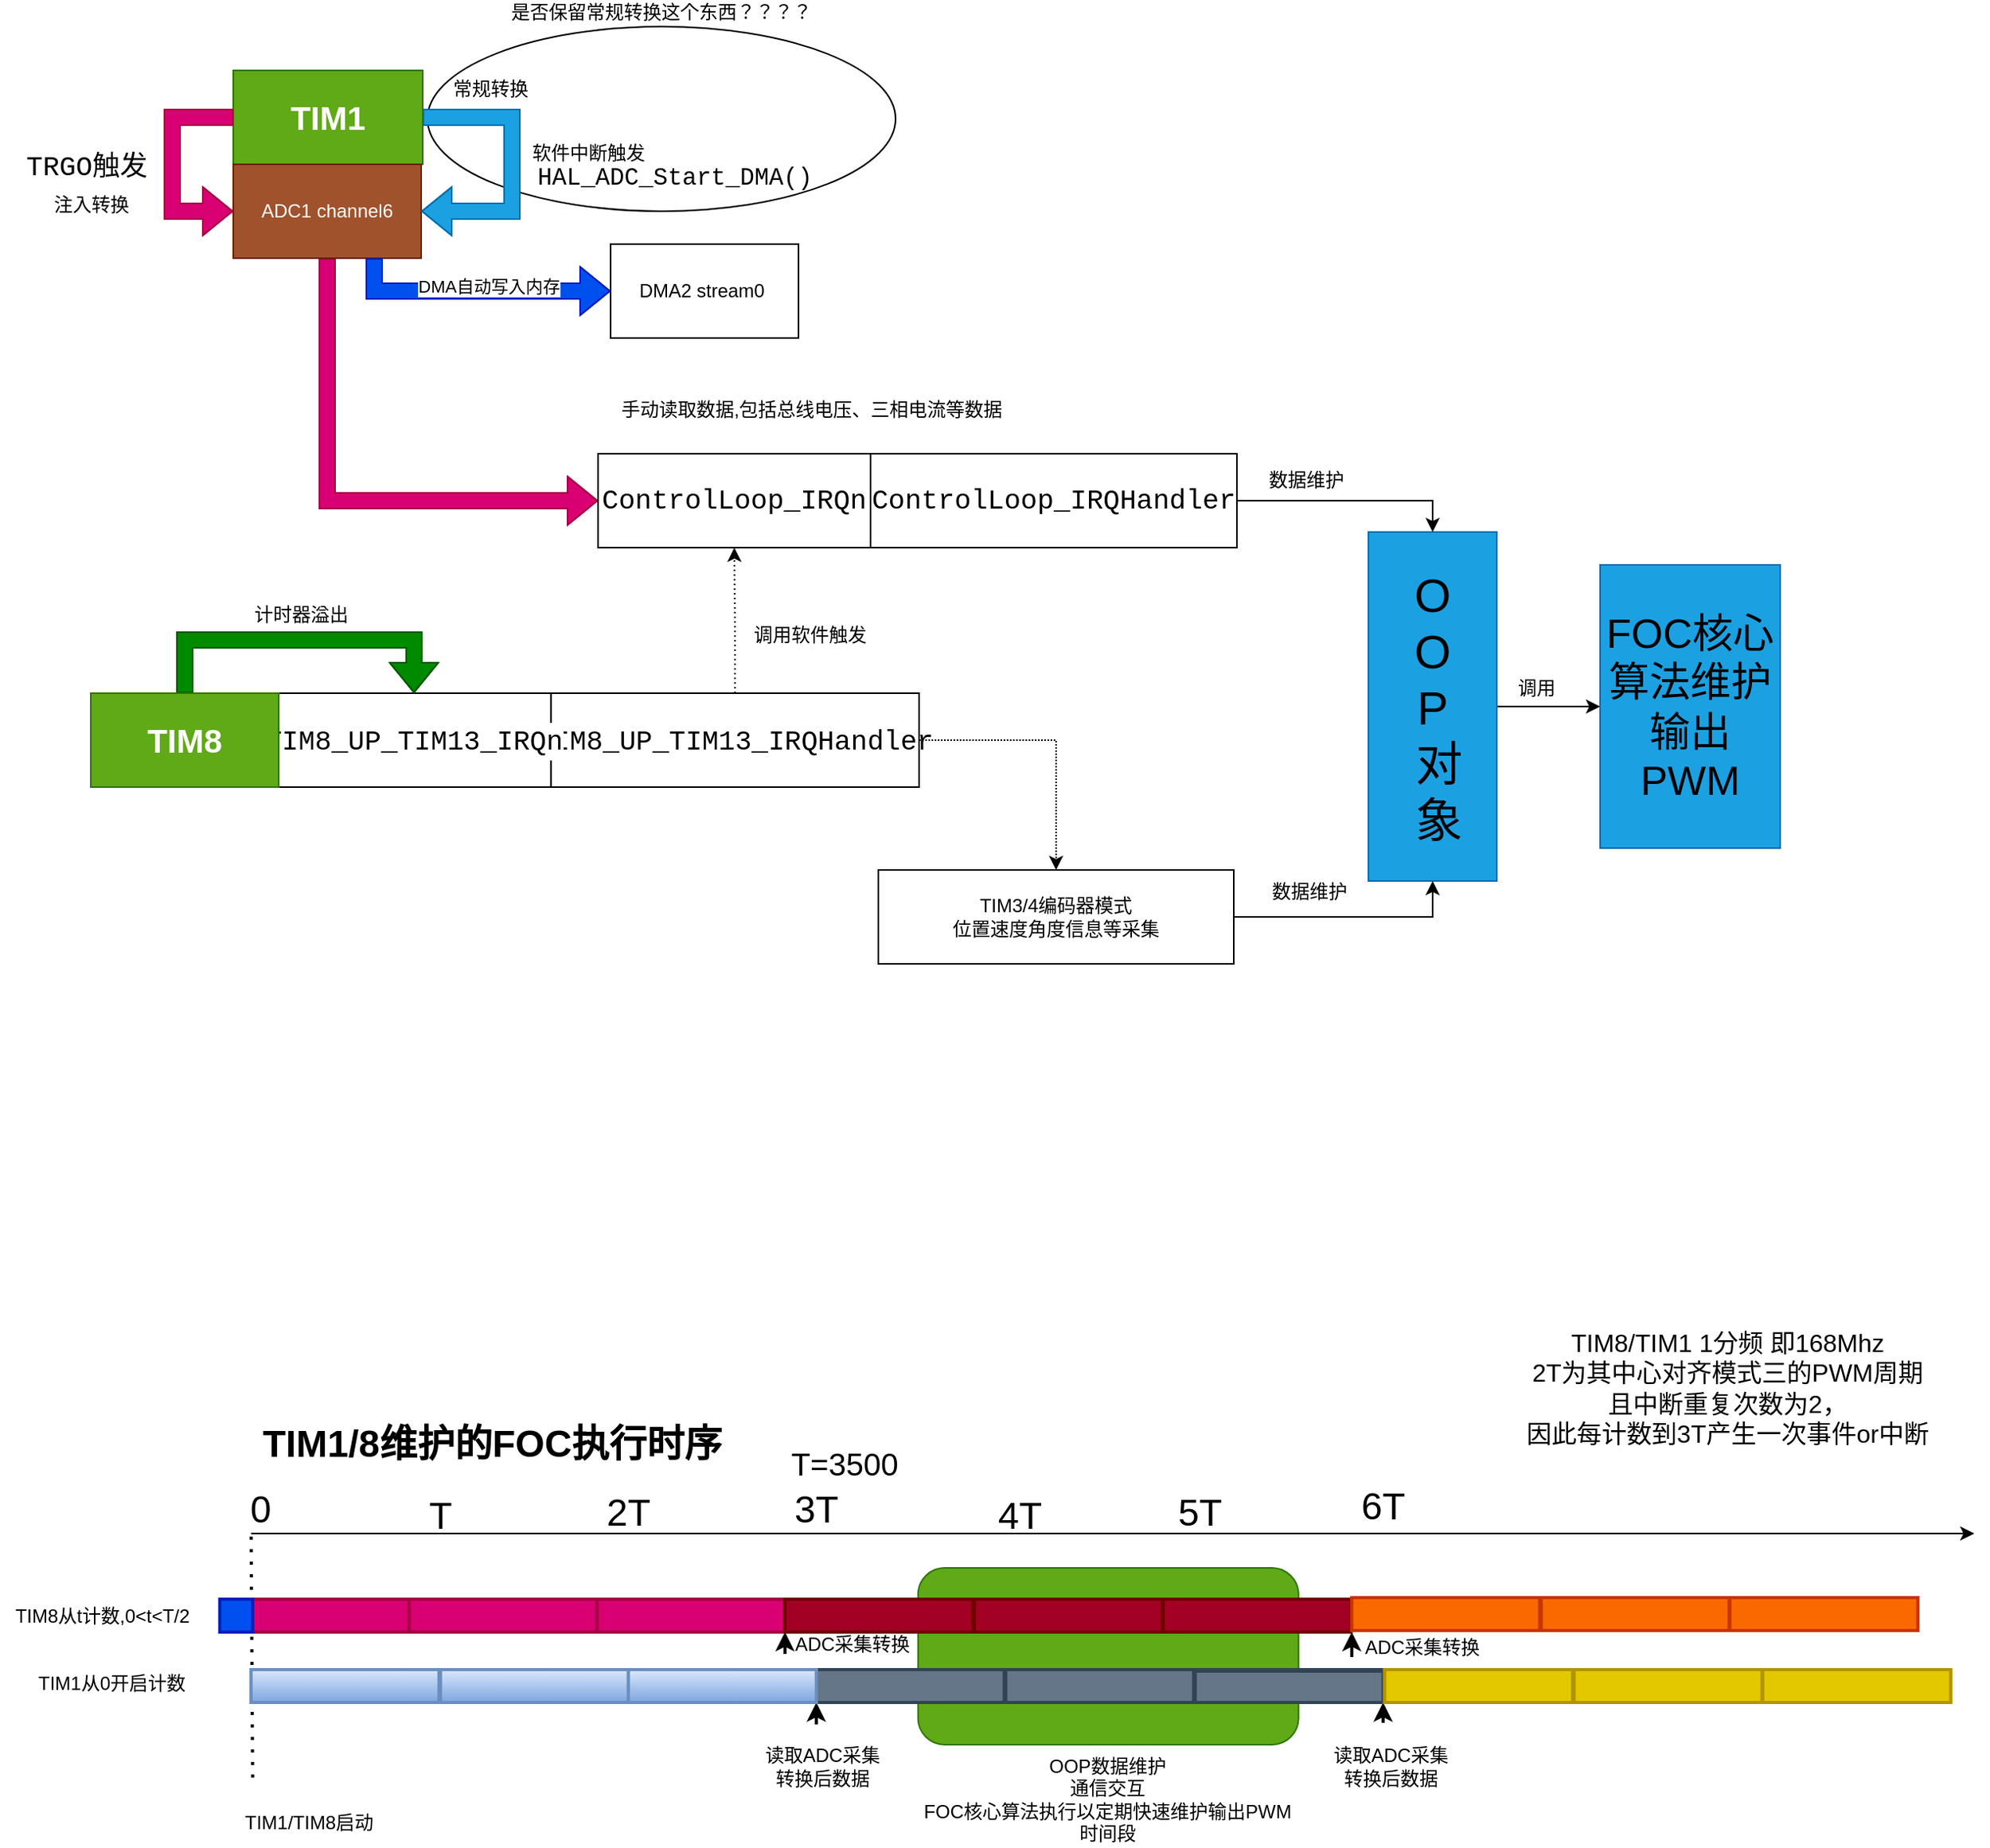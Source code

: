 <mxfile border="50" scale="3" compressed="false" locked="false" version="26.0.13">
  <diagram name="Blank" id="YmL12bMKpDGza6XwsDPr">
    <mxGraphModel dx="-107" dy="1356" grid="0" gridSize="1" guides="1" tooltips="1" connect="1" arrows="1" fold="1" page="1" pageScale="1" pageWidth="1169" pageHeight="827" background="none" math="1" shadow="0">
      <root>
        <mxCell id="X5NqExCQtvZxIxQ7pmgY-0" />
        <mxCell id="1" parent="X5NqExCQtvZxIxQ7pmgY-0" />
        <mxCell id="xTuEtZoCW5tBsWcaGFDS-93" value="&lt;div&gt;OOP数据维护&lt;/div&gt;&lt;div&gt;通信交互&lt;/div&gt;FOC核心算法执行以定期快速维护输出PWM&lt;div&gt;时间段&lt;/div&gt;" style="rounded=1;whiteSpace=wrap;html=1;fillColor=#60a917;fontColor=default;strokeColor=#2D7600;labelPosition=center;verticalLabelPosition=bottom;align=center;verticalAlign=top;" parent="1" vertex="1">
          <mxGeometry x="2119.36" y="291" width="243" height="113" as="geometry" />
        </mxCell>
        <mxCell id="xTuEtZoCW5tBsWcaGFDS-2" value="是否保留常规转换这个东西？？？？" style="ellipse;whiteSpace=wrap;html=1;labelPosition=center;verticalLabelPosition=top;align=center;verticalAlign=bottom;" parent="1" vertex="1">
          <mxGeometry x="1806" y="-694" width="299" height="118" as="geometry" />
        </mxCell>
        <mxCell id="fBpoeWpFDzhCI_No8cf7-5" style="edgeStyle=orthogonalEdgeStyle;rounded=0;orthogonalLoop=1;jettySize=auto;html=1;exitX=0.5;exitY=1;exitDx=0;exitDy=0;entryX=0;entryY=0.5;entryDx=0;entryDy=0;fillColor=#d80073;strokeColor=#A50040;shape=flexArrow;" parent="1" source="fBpoeWpFDzhCI_No8cf7-6" target="fBpoeWpFDzhCI_No8cf7-16" edge="1">
          <mxGeometry relative="1" as="geometry" />
        </mxCell>
        <mxCell id="fBpoeWpFDzhCI_No8cf7-9" value="软件中断触发&lt;div&gt;&amp;nbsp;&lt;span style=&quot;font-family: Consolas, &amp;quot;Courier New&amp;quot;, monospace; font-size: 15.4px; white-space-collapse: preserve;&quot;&gt;HAL_ADC_Start_DMA&lt;/span&gt;&lt;span style=&quot;font-family: Consolas, &amp;quot;Courier New&amp;quot;, monospace; font-size: 15.4px; white-space-collapse: preserve;&quot;&gt;&lt;font&gt;()&lt;/font&gt;&lt;/span&gt;&lt;/div&gt;" style="text;html=1;align=left;verticalAlign=middle;resizable=0;points=[];autosize=1;strokeColor=none;fillColor=none;fontColor=default;" parent="1" vertex="1">
          <mxGeometry x="1871" y="-627" width="183" height="46" as="geometry" />
        </mxCell>
        <mxCell id="fBpoeWpFDzhCI_No8cf7-10" value="DMA2 stream0&amp;nbsp;" style="whiteSpace=wrap;html=1;" parent="1" vertex="1">
          <mxGeometry x="1923" y="-555" width="120" height="60" as="geometry" />
        </mxCell>
        <mxCell id="fBpoeWpFDzhCI_No8cf7-11" value="常规转换" style="text;html=1;align=center;verticalAlign=middle;resizable=0;points=[];autosize=1;strokeColor=none;fillColor=none;" parent="1" vertex="1">
          <mxGeometry x="1813" y="-667" width="66" height="26" as="geometry" />
        </mxCell>
        <mxCell id="fBpoeWpFDzhCI_No8cf7-12" value="DMA数据传输" style="text;html=1;align=center;verticalAlign=middle;resizable=0;points=[];autosize=1;strokeColor=none;fillColor=none;" parent="1" vertex="1">
          <mxGeometry x="1689.5" y="-610" width="93" height="26" as="geometry" />
        </mxCell>
        <mxCell id="fBpoeWpFDzhCI_No8cf7-13" value="手动读取数据,包括总线电压、&lt;span style=&quot;background-color: transparent; color: light-dark(rgb(0, 0, 0), rgb(255, 255, 255));&quot;&gt;三相电流等数据&lt;/span&gt;" style="text;html=1;align=center;verticalAlign=middle;resizable=0;points=[];autosize=1;strokeColor=none;fillColor=none;" parent="1" vertex="1">
          <mxGeometry x="1916" y="-464" width="270" height="30" as="geometry" />
        </mxCell>
        <mxCell id="fBpoeWpFDzhCI_No8cf7-14" value="" style="group" parent="1" vertex="1" connectable="0">
          <mxGeometry x="1915" y="-421" width="408" height="60" as="geometry" />
        </mxCell>
        <mxCell id="xTuEtZoCW5tBsWcaGFDS-6" value="" style="group" parent="fBpoeWpFDzhCI_No8cf7-14" vertex="1" connectable="0">
          <mxGeometry width="408" height="60" as="geometry" />
        </mxCell>
        <mxCell id="fBpoeWpFDzhCI_No8cf7-15" value="&lt;span style=&quot;font-family: Consolas, &amp;quot;Courier New&amp;quot;, monospace; font-size: 17.6px; text-align: left; white-space: pre;&quot;&gt;ControlLoop_IRQHandler&lt;/span&gt;" style="rounded=0;whiteSpace=wrap;html=1;" parent="xTuEtZoCW5tBsWcaGFDS-6" vertex="1">
          <mxGeometry x="174" width="234" height="60" as="geometry" />
        </mxCell>
        <mxCell id="fBpoeWpFDzhCI_No8cf7-16" value="&lt;span style=&quot;font-family: Consolas, &amp;quot;Courier New&amp;quot;, monospace; font-size: 17.6px; font-style: normal; font-variant-ligatures: normal; font-variant-caps: normal; font-weight: 400; letter-spacing: normal; orphans: 2; text-align: left; text-indent: 0px; text-transform: none; widows: 2; word-spacing: 0px; -webkit-text-stroke-width: 0px; white-space: pre; text-decoration-thickness: initial; text-decoration-style: initial; text-decoration-color: initial; float: none; display: inline !important;&quot;&gt;ControlLoop_IRQn&lt;/span&gt;" style="rounded=0;whiteSpace=wrap;html=1;fontColor=default;labelBackgroundColor=none;" parent="xTuEtZoCW5tBsWcaGFDS-6" vertex="1">
          <mxGeometry width="174" height="60" as="geometry" />
        </mxCell>
        <mxCell id="fBpoeWpFDzhCI_No8cf7-20" style="edgeStyle=orthogonalEdgeStyle;rounded=0;orthogonalLoop=1;jettySize=auto;html=1;exitX=0.5;exitY=0;exitDx=0;exitDy=0;entryX=0.5;entryY=1;entryDx=0;entryDy=0;dashed=1;dashPattern=1 2;" parent="1" source="fBpoeWpFDzhCI_No8cf7-18" target="fBpoeWpFDzhCI_No8cf7-16" edge="1">
          <mxGeometry relative="1" as="geometry" />
        </mxCell>
        <mxCell id="fBpoeWpFDzhCI_No8cf7-21" value="调用软件触发" style="text;html=1;align=center;verticalAlign=middle;resizable=0;points=[];autosize=1;strokeColor=none;fillColor=none;" parent="1" vertex="1">
          <mxGeometry x="2005" y="-318" width="90" height="26" as="geometry" />
        </mxCell>
        <mxCell id="fBpoeWpFDzhCI_No8cf7-24" value="计时器溢出" style="text;html=1;align=center;verticalAlign=middle;resizable=0;points=[];autosize=1;strokeColor=none;fillColor=none;" parent="1" vertex="1">
          <mxGeometry x="1686" y="-331" width="78" height="26" as="geometry" />
        </mxCell>
        <mxCell id="fBpoeWpFDzhCI_No8cf7-25" value="TIM1/8维护的FOC执行时序" style="text;html=1;align=center;verticalAlign=middle;resizable=0;points=[];autosize=1;strokeColor=none;fillColor=none;fontStyle=1;fontSize=24;" parent="1" vertex="1">
          <mxGeometry x="1691.36" y="191" width="312" height="42" as="geometry" />
        </mxCell>
        <mxCell id="xTuEtZoCW5tBsWcaGFDS-12" style="edgeStyle=orthogonalEdgeStyle;rounded=0;orthogonalLoop=1;jettySize=auto;html=1;exitX=1;exitY=0.5;exitDx=0;exitDy=0;entryX=0;entryY=0.5;entryDx=0;entryDy=0;" parent="1" source="fBpoeWpFDzhCI_No8cf7-27" target="xTuEtZoCW5tBsWcaGFDS-10" edge="1">
          <mxGeometry relative="1" as="geometry" />
        </mxCell>
        <mxCell id="fBpoeWpFDzhCI_No8cf7-27" value="O&lt;div&gt;O&lt;/div&gt;&lt;div&gt;P&lt;/div&gt;&lt;div&gt;&amp;nbsp;对&lt;/div&gt;&lt;div&gt;&amp;nbsp;象&lt;/div&gt;" style="rounded=0;whiteSpace=wrap;html=1;fillColor=#1ba1e2;fontColor=default;strokeColor=#006EAF;fontSize=30;" parent="1" vertex="1">
          <mxGeometry x="2407" y="-371" width="82" height="223" as="geometry" />
        </mxCell>
        <mxCell id="xTuEtZoCW5tBsWcaGFDS-15" style="edgeStyle=orthogonalEdgeStyle;rounded=0;orthogonalLoop=1;jettySize=auto;html=1;exitX=1;exitY=0.5;exitDx=0;exitDy=0;entryX=0.5;entryY=1;entryDx=0;entryDy=0;" parent="1" source="fBpoeWpFDzhCI_No8cf7-31" target="fBpoeWpFDzhCI_No8cf7-27" edge="1">
          <mxGeometry relative="1" as="geometry" />
        </mxCell>
        <mxCell id="fBpoeWpFDzhCI_No8cf7-31" value="TIM3/4编码器模式&lt;div&gt;位置速度角度信息等采集&lt;/div&gt;" style="rounded=0;whiteSpace=wrap;html=1;" parent="1" vertex="1">
          <mxGeometry x="2094" y="-155" width="227" height="60" as="geometry" />
        </mxCell>
        <mxCell id="fBpoeWpFDzhCI_No8cf7-30" style="edgeStyle=orthogonalEdgeStyle;rounded=0;orthogonalLoop=1;jettySize=auto;html=1;exitX=1;exitY=0.5;exitDx=0;exitDy=0;entryX=0.5;entryY=0;entryDx=0;entryDy=0;dashed=1;dashPattern=1 1;" parent="1" source="fBpoeWpFDzhCI_No8cf7-18" target="fBpoeWpFDzhCI_No8cf7-31" edge="1">
          <mxGeometry relative="1" as="geometry">
            <mxPoint x="2035.588" y="-223.706" as="targetPoint" />
          </mxGeometry>
        </mxCell>
        <mxCell id="fBpoeWpFDzhCI_No8cf7-33" value="" style="endArrow=classic;html=1;rounded=0;" parent="1" edge="1">
          <mxGeometry width="50" height="50" relative="1" as="geometry">
            <mxPoint x="1693.36" y="269" as="sourcePoint" />
            <mxPoint x="2794" y="269" as="targetPoint" />
          </mxGeometry>
        </mxCell>
        <mxCell id="fBpoeWpFDzhCI_No8cf7-34" value="0" style="text;html=1;align=center;verticalAlign=middle;resizable=0;points=[];autosize=1;strokeColor=none;fillColor=none;fontSize=24;" parent="1" vertex="1">
          <mxGeometry x="1683.36" y="233" width="31" height="41" as="geometry" />
        </mxCell>
        <mxCell id="xTuEtZoCW5tBsWcaGFDS-10" value="FOC核心算法维护输出PWM" style="whiteSpace=wrap;html=1;fontSize=26;fillColor=#1ba1e2;strokeColor=#006EAF;fontColor=default;rounded=0;" parent="1" vertex="1">
          <mxGeometry x="2555" y="-350" width="115" height="181" as="geometry" />
        </mxCell>
        <mxCell id="xTuEtZoCW5tBsWcaGFDS-13" value="调用" style="text;html=1;align=center;verticalAlign=middle;resizable=0;points=[];autosize=1;strokeColor=none;fillColor=none;" parent="1" vertex="1">
          <mxGeometry x="2492" y="-285" width="43" height="27" as="geometry" />
        </mxCell>
        <mxCell id="xTuEtZoCW5tBsWcaGFDS-14" style="edgeStyle=orthogonalEdgeStyle;rounded=0;orthogonalLoop=1;jettySize=auto;html=1;exitX=1;exitY=0.5;exitDx=0;exitDy=0;entryX=0.5;entryY=0;entryDx=0;entryDy=0;" parent="1" source="fBpoeWpFDzhCI_No8cf7-15" target="fBpoeWpFDzhCI_No8cf7-27" edge="1">
          <mxGeometry relative="1" as="geometry" />
        </mxCell>
        <mxCell id="xTuEtZoCW5tBsWcaGFDS-16" value="数据维护" style="text;html=1;align=center;verticalAlign=middle;resizable=0;points=[];autosize=1;strokeColor=none;fillColor=none;" parent="1" vertex="1">
          <mxGeometry x="2333" y="-418" width="67" height="27" as="geometry" />
        </mxCell>
        <mxCell id="xTuEtZoCW5tBsWcaGFDS-17" value="数据维护" style="text;html=1;align=center;verticalAlign=middle;resizable=0;points=[];autosize=1;strokeColor=none;fillColor=none;" parent="1" vertex="1">
          <mxGeometry x="2335" y="-155" width="67" height="27" as="geometry" />
        </mxCell>
        <mxCell id="xTuEtZoCW5tBsWcaGFDS-18" value="" style="group" parent="1" vertex="1" connectable="0">
          <mxGeometry x="1591" y="-268" width="529" height="60" as="geometry" />
        </mxCell>
        <mxCell id="fBpoeWpFDzhCI_No8cf7-17" value="" style="group" parent="xTuEtZoCW5tBsWcaGFDS-18" vertex="1" connectable="0">
          <mxGeometry x="119" width="410" height="60" as="geometry" />
        </mxCell>
        <mxCell id="fBpoeWpFDzhCI_No8cf7-18" value="&lt;div style=&quot;font-family: Consolas, &amp;quot;Courier New&amp;quot;, monospace; font-size: 17.6px; line-height: 24px; white-space: pre;&quot;&gt;&lt;span style=&quot;&quot;&gt;TIM8_UP_TIM13_IRQHandler&lt;/span&gt;&lt;/div&gt;" style="rounded=0;whiteSpace=wrap;html=1;container=0;fontColor=default;labelBackgroundColor=none;" parent="fBpoeWpFDzhCI_No8cf7-17" vertex="1">
          <mxGeometry x="174.853" width="235.147" height="60" as="geometry" />
        </mxCell>
        <mxCell id="fBpoeWpFDzhCI_No8cf7-19" value="&lt;div style=&quot;font-family: Consolas, &amp;quot;Courier New&amp;quot;, monospace; font-size: 17.6px; line-height: 24px; white-space: pre;&quot;&gt;&lt;span style=&quot;&quot;&gt;TIM8_UP_TIM13_IRQn&lt;/span&gt;&lt;/div&gt;" style="rounded=0;whiteSpace=wrap;html=1;fontColor=default;labelBackgroundColor=default;container=0;" parent="fBpoeWpFDzhCI_No8cf7-17" vertex="1">
          <mxGeometry width="174.853" height="60" as="geometry" />
        </mxCell>
        <mxCell id="xTuEtZoCW5tBsWcaGFDS-98" style="edgeStyle=orthogonalEdgeStyle;rounded=0;orthogonalLoop=1;jettySize=auto;html=1;exitX=0.5;exitY=0;exitDx=0;exitDy=0;entryX=0.5;entryY=0;entryDx=0;entryDy=0;shape=flexArrow;fillColor=#008a00;strokeColor=#005700;" parent="xTuEtZoCW5tBsWcaGFDS-18" source="fBpoeWpFDzhCI_No8cf7-23" target="fBpoeWpFDzhCI_No8cf7-19" edge="1">
          <mxGeometry relative="1" as="geometry">
            <Array as="points">
              <mxPoint x="60" y="-34" />
              <mxPoint x="206" y="-34" />
            </Array>
          </mxGeometry>
        </mxCell>
        <mxCell id="fBpoeWpFDzhCI_No8cf7-23" value="TIM8" style="rounded=0;whiteSpace=wrap;html=1;fillColor=#60a917;fontColor=light-dark(#FFFFFF,#FFFFFF);strokeColor=#2D7600;fontStyle=1;fontSize=21;" parent="xTuEtZoCW5tBsWcaGFDS-18" vertex="1">
          <mxGeometry width="120" height="60" as="geometry" />
        </mxCell>
        <mxCell id="xTuEtZoCW5tBsWcaGFDS-19" value="" style="group" parent="1" vertex="1" connectable="0">
          <mxGeometry x="1542" y="-641" width="92" height="74" as="geometry" />
        </mxCell>
        <mxCell id="fBpoeWpFDzhCI_No8cf7-7" value="&lt;p style=&quot;font-family: Consolas, &amp;quot;Courier New&amp;quot;, monospace; font-size: 17.6px; line-height: 24px; white-space-collapse: preserve;&quot;&gt;&lt;span style=&quot;&quot;&gt;TRGO触发&lt;/span&gt;&lt;/p&gt;" style="text;html=1;align=center;verticalAlign=middle;resizable=0;points=[];autosize=1;strokeColor=none;fillColor=none;fontColor=default;labelBackgroundColor=none;" parent="xTuEtZoCW5tBsWcaGFDS-19" vertex="1">
          <mxGeometry width="92" height="71" as="geometry" />
        </mxCell>
        <mxCell id="fBpoeWpFDzhCI_No8cf7-8" value="注入转换" style="text;html=1;align=center;verticalAlign=middle;resizable=0;points=[];autosize=1;strokeColor=none;fillColor=none;" parent="xTuEtZoCW5tBsWcaGFDS-19" vertex="1">
          <mxGeometry x="16" y="48" width="66" height="26" as="geometry" />
        </mxCell>
        <mxCell id="xTuEtZoCW5tBsWcaGFDS-20" value="" style="group" parent="1" vertex="1" connectable="0">
          <mxGeometry x="1682" y="-666" width="121" height="120" as="geometry" />
        </mxCell>
        <mxCell id="fBpoeWpFDzhCI_No8cf7-2" value="TIM1" style="rounded=0;whiteSpace=wrap;html=1;fillColor=#60a917;fontColor=light-dark(#FFFFFF,#FFFFFF);strokeColor=#2D7600;fontStyle=1;fontSize=21;" parent="xTuEtZoCW5tBsWcaGFDS-20" vertex="1">
          <mxGeometry width="121" height="60" as="geometry" />
        </mxCell>
        <mxCell id="fBpoeWpFDzhCI_No8cf7-6" value="ADC1 channel6" style="rounded=0;whiteSpace=wrap;html=1;fillColor=#a0522d;fontColor=#ffffff;strokeColor=#6D1F00;" parent="xTuEtZoCW5tBsWcaGFDS-20" vertex="1">
          <mxGeometry y="60" width="120" height="60" as="geometry" />
        </mxCell>
        <mxCell id="fBpoeWpFDzhCI_No8cf7-1" style="edgeStyle=orthogonalEdgeStyle;rounded=0;orthogonalLoop=1;jettySize=auto;html=1;exitX=0;exitY=0.5;exitDx=0;exitDy=0;entryX=0;entryY=0.5;entryDx=0;entryDy=0;fillColor=#d80073;strokeColor=#A50040;shape=flexArrow;" parent="xTuEtZoCW5tBsWcaGFDS-20" source="fBpoeWpFDzhCI_No8cf7-2" target="fBpoeWpFDzhCI_No8cf7-6" edge="1">
          <mxGeometry relative="1" as="geometry">
            <Array as="points">
              <mxPoint x="-39" y="30" />
              <mxPoint x="-39" y="90" />
            </Array>
          </mxGeometry>
        </mxCell>
        <mxCell id="fBpoeWpFDzhCI_No8cf7-3" style="edgeStyle=orthogonalEdgeStyle;rounded=0;orthogonalLoop=1;jettySize=auto;html=1;exitX=1;exitY=0.5;exitDx=0;exitDy=0;startArrow=classic;startFill=0;endArrow=none;fillColor=#1ba1e2;strokeColor=#006EAF;shape=flexArrow;entryX=1;entryY=0.5;entryDx=0;entryDy=0;" parent="xTuEtZoCW5tBsWcaGFDS-20" source="fBpoeWpFDzhCI_No8cf7-6" target="fBpoeWpFDzhCI_No8cf7-2" edge="1">
          <mxGeometry relative="1" as="geometry">
            <mxPoint x="163" y="11" as="targetPoint" />
            <mxPoint x="163" y="95" as="sourcePoint" />
            <Array as="points">
              <mxPoint x="178" y="90" />
              <mxPoint x="178" y="30" />
            </Array>
          </mxGeometry>
        </mxCell>
        <mxCell id="xTuEtZoCW5tBsWcaGFDS-21" style="edgeStyle=orthogonalEdgeStyle;rounded=0;orthogonalLoop=1;jettySize=auto;html=1;exitX=0.75;exitY=1;exitDx=0;exitDy=0;entryX=0;entryY=0.5;entryDx=0;entryDy=0;fillColor=#0050ef;strokeColor=#001DBC;shape=flexArrow;" parent="1" source="fBpoeWpFDzhCI_No8cf7-6" target="fBpoeWpFDzhCI_No8cf7-10" edge="1">
          <mxGeometry relative="1" as="geometry" />
        </mxCell>
        <mxCell id="xTuEtZoCW5tBsWcaGFDS-22" value="DMA自动写入内存" style="edgeLabel;html=1;align=center;verticalAlign=middle;resizable=0;points=[];" parent="xTuEtZoCW5tBsWcaGFDS-21" vertex="1" connectable="0">
          <mxGeometry x="0.09" y="3" relative="1" as="geometry">
            <mxPoint as="offset" />
          </mxGeometry>
        </mxCell>
        <mxCell id="xTuEtZoCW5tBsWcaGFDS-23" value="T=3500" style="text;html=1;align=center;verticalAlign=middle;resizable=0;points=[];autosize=1;strokeColor=none;fillColor=none;fontSize=20;" parent="1" vertex="1">
          <mxGeometry x="2028.36" y="205" width="87" height="37" as="geometry" />
        </mxCell>
        <mxCell id="xTuEtZoCW5tBsWcaGFDS-25" value="" style="rounded=0;whiteSpace=wrap;html=1;fillColor=#d80073;fontColor=#ffffff;strokeColor=#A50040;strokeWidth=2;" parent="1" vertex="1">
          <mxGeometry x="1674.36" y="311" width="120" height="21" as="geometry" />
        </mxCell>
        <mxCell id="xTuEtZoCW5tBsWcaGFDS-26" value="T" style="text;html=1;align=center;verticalAlign=middle;resizable=0;points=[];autosize=1;strokeColor=none;fillColor=none;fontSize=24;" parent="1" vertex="1">
          <mxGeometry x="1797.36" y="237" width="34" height="42" as="geometry" />
        </mxCell>
        <mxCell id="xTuEtZoCW5tBsWcaGFDS-29" value="2T" style="text;html=1;align=center;verticalAlign=middle;resizable=0;points=[];autosize=1;strokeColor=none;fillColor=none;fontSize=24;" parent="1" vertex="1">
          <mxGeometry x="1910.36" y="235" width="47" height="42" as="geometry" />
        </mxCell>
        <mxCell id="xTuEtZoCW5tBsWcaGFDS-30" value="" style="endArrow=none;dashed=1;html=1;dashPattern=1 3;strokeWidth=2;rounded=0;entryX=0.323;entryY=0.927;entryDx=0;entryDy=0;entryPerimeter=0;" parent="1" target="fBpoeWpFDzhCI_No8cf7-34" edge="1">
          <mxGeometry width="50" height="50" relative="1" as="geometry">
            <mxPoint x="1694.36" y="425" as="sourcePoint" />
            <mxPoint x="1733.36" y="332" as="targetPoint" />
          </mxGeometry>
        </mxCell>
        <mxCell id="xTuEtZoCW5tBsWcaGFDS-31" value="TIM1/TIM8启动" style="text;html=1;align=center;verticalAlign=middle;resizable=0;points=[];autosize=1;strokeColor=none;fillColor=none;strokeWidth=2;" parent="1" vertex="1">
          <mxGeometry x="1679.36" y="440" width="101" height="27" as="geometry" />
        </mxCell>
        <mxCell id="xTuEtZoCW5tBsWcaGFDS-34" value="" style="rounded=0;whiteSpace=wrap;html=1;fillColor=#0050ef;fontColor=#ffffff;strokeColor=#001DBC;strokeWidth=2;" parent="1" vertex="1">
          <mxGeometry x="1673.36" y="311" width="21" height="21" as="geometry" />
        </mxCell>
        <mxCell id="xTuEtZoCW5tBsWcaGFDS-37" value="" style="rounded=0;whiteSpace=wrap;html=1;fillColor=#d80073;fontColor=#ffffff;strokeColor=#A50040;strokeWidth=2;" parent="1" vertex="1">
          <mxGeometry x="1794.36" y="311" width="120" height="21" as="geometry" />
        </mxCell>
        <mxCell id="xTuEtZoCW5tBsWcaGFDS-38" value="3T" style="text;html=1;align=center;verticalAlign=middle;resizable=0;points=[];autosize=1;strokeColor=none;fillColor=none;fontSize=24;" parent="1" vertex="1">
          <mxGeometry x="2030.36" y="233" width="47" height="42" as="geometry" />
        </mxCell>
        <mxCell id="xTuEtZoCW5tBsWcaGFDS-40" value="4T" style="text;html=1;align=center;verticalAlign=middle;resizable=0;points=[];autosize=1;strokeColor=none;fillColor=none;fontSize=24;" parent="1" vertex="1">
          <mxGeometry x="2160.36" y="237" width="47" height="42" as="geometry" />
        </mxCell>
        <mxCell id="xTuEtZoCW5tBsWcaGFDS-41" value="5T" style="text;html=1;align=center;verticalAlign=middle;resizable=0;points=[];autosize=1;strokeColor=none;fillColor=none;fontSize=24;" parent="1" vertex="1">
          <mxGeometry x="2275.36" y="235" width="47" height="42" as="geometry" />
        </mxCell>
        <mxCell id="xTuEtZoCW5tBsWcaGFDS-42" value="6T" style="text;html=1;align=center;verticalAlign=middle;resizable=0;points=[];autosize=1;strokeColor=none;fillColor=none;fontSize=24;" parent="1" vertex="1">
          <mxGeometry x="2392.36" y="231" width="47" height="42" as="geometry" />
        </mxCell>
        <mxCell id="xTuEtZoCW5tBsWcaGFDS-43" value="TIM8从t计数,0&amp;lt;t&amp;lt;T/2" style="text;html=1;align=center;verticalAlign=middle;resizable=0;points=[];autosize=1;strokeColor=none;fillColor=none;strokeWidth=2;" parent="1" vertex="1">
          <mxGeometry x="1533.36" y="308" width="130" height="27" as="geometry" />
        </mxCell>
        <mxCell id="xTuEtZoCW5tBsWcaGFDS-44" value="TIM1从0开启计数" style="text;html=1;align=center;verticalAlign=middle;resizable=0;points=[];autosize=1;strokeColor=none;fillColor=none;strokeWidth=2;" parent="1" vertex="1">
          <mxGeometry x="1547.36" y="351" width="113" height="27" as="geometry" />
        </mxCell>
        <mxCell id="xTuEtZoCW5tBsWcaGFDS-45" value="TIM8/TIM1 1分频 即168Mhz&lt;div&gt;&lt;span style=&quot;background-color: transparent; color: light-dark(rgb(0, 0, 0), rgb(255, 255, 255));&quot;&gt;2T为其中心对齐模式三的PWM周期&lt;/span&gt;&lt;/div&gt;&lt;div&gt;&lt;div&gt;且中断重复次数为2，&lt;/div&gt;&lt;div&gt;因此每计数到3T产生一次事件or中断&lt;/div&gt;&lt;/div&gt;" style="text;html=1;align=center;verticalAlign=middle;resizable=0;points=[];autosize=1;strokeColor=none;fillColor=none;fontSize=16;" parent="1" vertex="1">
          <mxGeometry x="2498.36" y="131" width="275" height="89" as="geometry" />
        </mxCell>
        <mxCell id="xTuEtZoCW5tBsWcaGFDS-46" value="" style="rounded=0;whiteSpace=wrap;html=1;fillColor=#d80073;fontColor=#ffffff;strokeColor=#A50040;strokeWidth=2;" parent="1" vertex="1">
          <mxGeometry x="1914.36" y="311" width="120" height="21" as="geometry" />
        </mxCell>
        <mxCell id="xTuEtZoCW5tBsWcaGFDS-54" value="读取ADC采集&lt;div&gt;转换后数据&lt;/div&gt;" style="text;html=1;align=center;verticalAlign=middle;resizable=0;points=[];autosize=1;strokeColor=none;fillColor=none;strokeWidth=2;" parent="1" vertex="1">
          <mxGeometry x="2012.36" y="397" width="92" height="42" as="geometry" />
        </mxCell>
        <mxCell id="xTuEtZoCW5tBsWcaGFDS-55" value="" style="endArrow=classic;html=1;rounded=0;entryX=1;entryY=1;entryDx=0;entryDy=0;strokeWidth=2;" parent="1" edge="1">
          <mxGeometry width="50" height="50" relative="1" as="geometry">
            <mxPoint x="2054.36" y="391" as="sourcePoint" />
            <mxPoint x="2054.36" y="377" as="targetPoint" />
          </mxGeometry>
        </mxCell>
        <mxCell id="xTuEtZoCW5tBsWcaGFDS-61" value="" style="group;strokeWidth=2;" parent="1" vertex="1" connectable="0">
          <mxGeometry x="2031.36" y="326" width="92" height="27" as="geometry" />
        </mxCell>
        <mxCell id="xTuEtZoCW5tBsWcaGFDS-53" value="ADC采集转换" style="text;html=1;align=center;verticalAlign=middle;resizable=0;points=[];autosize=1;strokeColor=none;fillColor=none;strokeWidth=2;" parent="xTuEtZoCW5tBsWcaGFDS-61" vertex="1">
          <mxGeometry width="92" height="27" as="geometry" />
        </mxCell>
        <mxCell id="xTuEtZoCW5tBsWcaGFDS-52" value="" style="endArrow=classic;html=1;rounded=0;entryX=1;entryY=1;entryDx=0;entryDy=0;strokeWidth=2;" parent="xTuEtZoCW5tBsWcaGFDS-61" target="xTuEtZoCW5tBsWcaGFDS-46" edge="1">
          <mxGeometry width="50" height="50" relative="1" as="geometry">
            <mxPoint x="3" y="20" as="sourcePoint" />
            <mxPoint x="12" y="18" as="targetPoint" />
          </mxGeometry>
        </mxCell>
        <mxCell id="xTuEtZoCW5tBsWcaGFDS-71" value="" style="endArrow=classic;html=1;rounded=0;entryX=0;entryY=1;entryDx=0;entryDy=0;strokeWidth=2;" parent="1" edge="1">
          <mxGeometry width="50" height="50" relative="1" as="geometry">
            <mxPoint x="2396.36" y="348" as="sourcePoint" />
            <mxPoint x="2396.36" y="332" as="targetPoint" />
          </mxGeometry>
        </mxCell>
        <mxCell id="xTuEtZoCW5tBsWcaGFDS-73" value="ADC采集转换" style="text;html=1;align=center;verticalAlign=middle;resizable=0;points=[];autosize=1;strokeColor=none;fillColor=none;strokeWidth=2;" parent="1" vertex="1">
          <mxGeometry x="2395.36" y="328" width="92" height="27" as="geometry" />
        </mxCell>
        <mxCell id="xTuEtZoCW5tBsWcaGFDS-75" value="读取ADC采集&lt;div&gt;转换后数据&lt;/div&gt;" style="text;html=1;align=center;verticalAlign=middle;resizable=0;points=[];autosize=1;strokeColor=none;fillColor=none;strokeWidth=2;" parent="1" vertex="1">
          <mxGeometry x="2375.36" y="397" width="92" height="42" as="geometry" />
        </mxCell>
        <mxCell id="xTuEtZoCW5tBsWcaGFDS-76" value="" style="endArrow=classic;html=1;rounded=0;entryX=1;entryY=1;entryDx=0;entryDy=0;strokeWidth=2;" parent="1" target="xTuEtZoCW5tBsWcaGFDS-59" edge="1">
          <mxGeometry width="50" height="50" relative="1" as="geometry">
            <mxPoint x="2416.36" y="390" as="sourcePoint" />
            <mxPoint x="2434.36" y="460" as="targetPoint" />
          </mxGeometry>
        </mxCell>
        <mxCell id="xTuEtZoCW5tBsWcaGFDS-77" value="" style="group;fillColor=#a20025;fontColor=#ffffff;strokeColor=#6F0000;strokeWidth=2;" parent="1" vertex="1" connectable="0">
          <mxGeometry x="2034.36" y="311" width="361.5" height="21" as="geometry" />
        </mxCell>
        <mxCell id="xTuEtZoCW5tBsWcaGFDS-39" value="" style="rounded=0;whiteSpace=wrap;html=1;fillColor=#a20025;fontColor=#ffffff;strokeColor=#6F0000;strokeWidth=2;" parent="xTuEtZoCW5tBsWcaGFDS-77" vertex="1">
          <mxGeometry width="120" height="21" as="geometry" />
        </mxCell>
        <mxCell id="xTuEtZoCW5tBsWcaGFDS-50" value="" style="rounded=0;whiteSpace=wrap;html=1;fillColor=#a20025;fontColor=#ffffff;strokeColor=#6F0000;strokeWidth=2;" parent="xTuEtZoCW5tBsWcaGFDS-77" vertex="1">
          <mxGeometry x="121" width="120" height="21" as="geometry" />
        </mxCell>
        <mxCell id="xTuEtZoCW5tBsWcaGFDS-56" value="" style="rounded=0;whiteSpace=wrap;html=1;fillColor=#a20025;fontColor=#ffffff;strokeColor=#6F0000;strokeWidth=2;" parent="xTuEtZoCW5tBsWcaGFDS-77" vertex="1">
          <mxGeometry x="241.5" width="120" height="21" as="geometry" />
        </mxCell>
        <mxCell id="xTuEtZoCW5tBsWcaGFDS-82" value="" style="group;fillColor=#fa6800;fontColor=#000000;strokeColor=#C73500;strokeWidth=2;" parent="1" vertex="1" connectable="0">
          <mxGeometry x="2396.36" y="310" width="361.5" height="21" as="geometry" />
        </mxCell>
        <mxCell id="xTuEtZoCW5tBsWcaGFDS-83" value="" style="rounded=0;whiteSpace=wrap;html=1;fillColor=#fa6800;fontColor=#000000;strokeColor=#C73500;strokeWidth=2;" parent="xTuEtZoCW5tBsWcaGFDS-82" vertex="1">
          <mxGeometry width="120" height="21" as="geometry" />
        </mxCell>
        <mxCell id="xTuEtZoCW5tBsWcaGFDS-84" value="" style="rounded=0;whiteSpace=wrap;html=1;fillColor=#fa6800;fontColor=#000000;strokeColor=#C73500;strokeWidth=2;" parent="xTuEtZoCW5tBsWcaGFDS-82" vertex="1">
          <mxGeometry x="121" width="120" height="21" as="geometry" />
        </mxCell>
        <mxCell id="xTuEtZoCW5tBsWcaGFDS-85" value="" style="rounded=0;whiteSpace=wrap;html=1;fillColor=#fa6800;fontColor=#000000;strokeColor=#C73500;strokeWidth=2;" parent="xTuEtZoCW5tBsWcaGFDS-82" vertex="1">
          <mxGeometry x="241.5" width="120" height="21" as="geometry" />
        </mxCell>
        <mxCell id="xTuEtZoCW5tBsWcaGFDS-86" value="" style="group;fillColor=#647687;fontColor=#ffffff;strokeColor=#314354;strokeWidth=2;" parent="1" vertex="1" connectable="0">
          <mxGeometry x="2054.36" y="356" width="362" height="21" as="geometry" />
        </mxCell>
        <mxCell id="xTuEtZoCW5tBsWcaGFDS-49" value="" style="rounded=0;whiteSpace=wrap;html=1;fillColor=#647687;fontColor=#ffffff;strokeColor=#314354;strokeWidth=2;" parent="xTuEtZoCW5tBsWcaGFDS-86" vertex="1">
          <mxGeometry width="120" height="21" as="geometry" />
        </mxCell>
        <mxCell id="xTuEtZoCW5tBsWcaGFDS-51" value="" style="rounded=0;whiteSpace=wrap;html=1;fillColor=#647687;fontColor=#ffffff;strokeColor=#314354;strokeWidth=2;" parent="xTuEtZoCW5tBsWcaGFDS-86" vertex="1">
          <mxGeometry x="121" width="120" height="21" as="geometry" />
        </mxCell>
        <mxCell id="xTuEtZoCW5tBsWcaGFDS-59" value="" style="rounded=0;whiteSpace=wrap;html=1;fillColor=#647687;fontColor=#ffffff;strokeColor=#314354;strokeWidth=2;" parent="xTuEtZoCW5tBsWcaGFDS-86" vertex="1">
          <mxGeometry x="242" y="1" width="120" height="20" as="geometry" />
        </mxCell>
        <mxCell id="xTuEtZoCW5tBsWcaGFDS-87" value="" style="group;fillColor=#dae8fc;gradientColor=#7ea6e0;strokeColor=#6c8ebf;strokeWidth=2;" parent="1" vertex="1" connectable="0">
          <mxGeometry x="1693.36" y="356" width="361" height="21" as="geometry" />
        </mxCell>
        <mxCell id="xTuEtZoCW5tBsWcaGFDS-35" value="" style="rounded=0;whiteSpace=wrap;html=1;fillColor=#dae8fc;gradientColor=#7ea6e0;strokeColor=#6c8ebf;strokeWidth=2;" parent="xTuEtZoCW5tBsWcaGFDS-87" vertex="1">
          <mxGeometry width="120" height="21" as="geometry" />
        </mxCell>
        <mxCell id="xTuEtZoCW5tBsWcaGFDS-47" value="" style="rounded=0;whiteSpace=wrap;html=1;fillColor=#dae8fc;gradientColor=#7ea6e0;strokeColor=#6c8ebf;strokeWidth=2;" parent="xTuEtZoCW5tBsWcaGFDS-87" vertex="1">
          <mxGeometry x="121" width="120" height="21" as="geometry" />
        </mxCell>
        <mxCell id="xTuEtZoCW5tBsWcaGFDS-48" value="" style="rounded=0;whiteSpace=wrap;html=1;fillColor=#dae8fc;gradientColor=#7ea6e0;strokeColor=#6c8ebf;strokeWidth=2;" parent="xTuEtZoCW5tBsWcaGFDS-87" vertex="1">
          <mxGeometry x="241" width="120" height="21" as="geometry" />
        </mxCell>
        <mxCell id="xTuEtZoCW5tBsWcaGFDS-94" value="" style="group;fillColor=#e3c800;fontColor=#000000;strokeColor=#B09500;strokeWidth=2;" parent="1" vertex="1" connectable="0">
          <mxGeometry x="2417.36" y="356" width="361.5" height="21" as="geometry" />
        </mxCell>
        <mxCell id="xTuEtZoCW5tBsWcaGFDS-95" value="" style="rounded=0;whiteSpace=wrap;html=1;fillColor=#e3c800;fontColor=#000000;strokeColor=#B09500;strokeWidth=2;" parent="xTuEtZoCW5tBsWcaGFDS-94" vertex="1">
          <mxGeometry width="120" height="21" as="geometry" />
        </mxCell>
        <mxCell id="xTuEtZoCW5tBsWcaGFDS-96" value="" style="rounded=0;whiteSpace=wrap;html=1;fillColor=#e3c800;fontColor=#000000;strokeColor=#B09500;strokeWidth=2;" parent="xTuEtZoCW5tBsWcaGFDS-94" vertex="1">
          <mxGeometry x="121" width="120" height="21" as="geometry" />
        </mxCell>
        <mxCell id="xTuEtZoCW5tBsWcaGFDS-97" value="" style="rounded=0;whiteSpace=wrap;html=1;fillColor=#e3c800;fontColor=#000000;strokeColor=#B09500;strokeWidth=2;" parent="xTuEtZoCW5tBsWcaGFDS-94" vertex="1">
          <mxGeometry x="241.5" width="120" height="21" as="geometry" />
        </mxCell>
      </root>
    </mxGraphModel>
  </diagram>
</mxfile>

